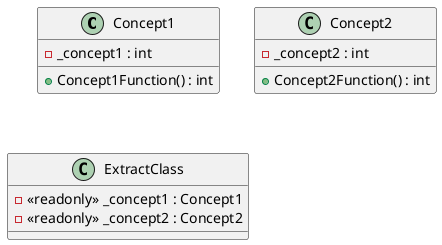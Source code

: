 @startuml
class Concept1 {
    - _concept1 : int
    + Concept1Function() : int
}
class Concept2 {
    - _concept2 : int
    + Concept2Function() : int
}
class ExtractClass {
    - <<readonly>> _concept1 : Concept1
    - <<readonly>> _concept2 : Concept2
}
@enduml

